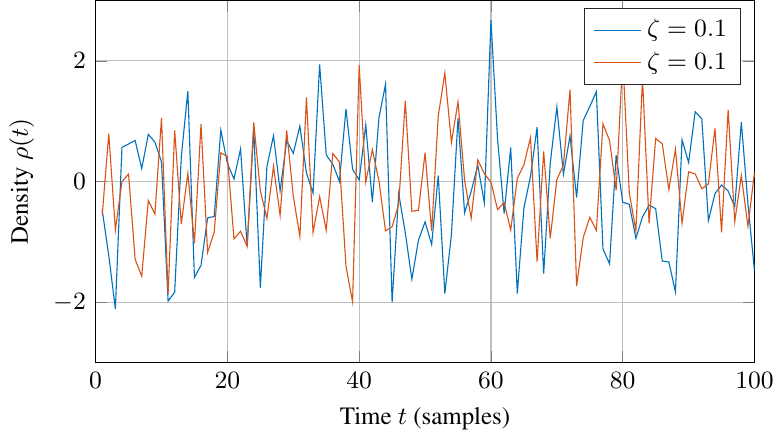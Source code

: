 % This file was created by matlab2tikz.
%
%The latest updates can be retrieved from
%  http://www.mathworks.com/matlabcentral/fileexchange/22022-matlab2tikz-matlab2tikz
%where you can also make suggestions and rate matlab2tikz.
%
\documentclass[tikz]{standalone}
\usepackage[T1]{fontenc}
\usepackage[utf8]{inputenc}
\usepackage{pgfplots}
\usepackage{grffile}
\pgfplotsset{compat=newest}
\usetikzlibrary{plotmarks}
\usetikzlibrary{arrows.meta}
\usepgfplotslibrary{patchplots}
\usepackage{amsmath}

\begin{document}
\definecolor{mycolor1}{rgb}{0.0,0.447,0.741}%
\definecolor{mycolor2}{rgb}{0.85,0.325,0.098}%
%
\begin{tikzpicture}

\begin{axis}[%
width=8.368cm,
height=4.6cm,
at={(0cm,0cm)},
scale only axis,
xmin=0,
xmax=100,
xlabel style={font=\color{white!15!black}},
xlabel={Time $t$ (samples)},
ymin=-3,
ymax=3,
ylabel style={font=\color{white!15!black}},
ylabel={Density $\rho(t)$},
axis background/.style={fill=white},
xmajorgrids,
ymajorgrids,
legend style={legend cell align=left, align=left, draw=white!15!black},
ylabel near ticks,
xlabel near ticks,
ylabel style={font=\small\fontfamily{ptm}\selectfont},
xlabel style={font=\small\fontfamily{ptm}\selectfont},
legend style={font=\small\fontfamily{ptm}\selectfont},,
ticklabel style={font=\small\fontfamily{ptm}\selectfont}
]
\addplot [color=mycolor1]
  table[row sep=crcr]{%
1	-0.471\\
2	-1.226\\
3	-2.11\\
4	0.567\\
5	0.624\\
6	0.681\\
7	0.218\\
8	0.783\\
9	0.655\\
10	0.329\\
11	-1.98\\
12	-1.832\\
13	0.405\\
14	1.499\\
15	-1.587\\
16	-1.385\\
17	-0.601\\
18	-0.577\\
19	0.853\\
20	0.302\\
21	0.043\\
22	0.542\\
23	-1.072\\
24	0.87\\
25	-1.759\\
26	0.252\\
27	0.761\\
28	-0.153\\
29	0.677\\
30	0.469\\
31	0.921\\
32	0.144\\
33	-0.19\\
34	1.943\\
35	0.442\\
36	0.288\\
37	0.005\\
38	1.205\\
39	0.206\\
40	0.028\\
41	0.941\\
42	-0.338\\
43	1.057\\
44	1.615\\
45	-1.998\\
46	-0.199\\
47	-0.847\\
48	-1.616\\
49	-0.969\\
50	-0.666\\
51	-1.041\\
52	0.101\\
53	-1.855\\
54	-0.878\\
55	1.05\\
56	-0.517\\
57	-0.162\\
58	0.272\\
59	-0.352\\
60	2.674\\
61	0.71\\
62	-0.528\\
63	0.565\\
64	-1.853\\
65	-0.436\\
66	0.085\\
67	0.901\\
68	-1.525\\
69	0.306\\
70	1.237\\
71	0.124\\
72	0.754\\
73	-0.262\\
74	1.013\\
75	1.244\\
76	1.491\\
77	-1.113\\
78	-1.363\\
79	0.438\\
80	-0.342\\
81	-0.375\\
82	-0.939\\
83	-0.584\\
84	-0.39\\
85	-0.448\\
86	-1.316\\
87	-1.331\\
88	-1.827\\
89	0.693\\
90	0.318\\
91	1.159\\
92	1.039\\
93	-0.648\\
94	-0.199\\
95	-0.056\\
96	-0.155\\
97	-0.415\\
98	0.984\\
99	-0.363\\
100	-1.48\\
};
\addlegendentry{$\zeta = 0.1$}

\addplot [color=mycolor2]
  table[row sep=crcr]{%
1	-0.56\\
2	0.793\\
3	-0.799\\
4	-0.001\\
5	0.126\\
6	-1.287\\
7	-1.567\\
8	-0.311\\
9	-0.537\\
10	1.054\\
11	-1.867\\
12	0.849\\
13	-0.702\\
14	0.138\\
15	-1.019\\
16	0.955\\
17	-1.172\\
18	-0.836\\
19	0.477\\
20	0.416\\
21	-0.949\\
22	-0.821\\
23	-1.074\\
24	0.981\\
25	-0.148\\
26	-0.61\\
27	0.254\\
28	-0.557\\
29	0.849\\
30	-0.24\\
31	-0.907\\
32	1.396\\
33	-0.844\\
34	-0.247\\
35	-0.804\\
36	0.467\\
37	0.326\\
38	-1.404\\
39	-1.991\\
40	1.931\\
41	-0.007\\
42	0.528\\
43	0.015\\
44	-0.816\\
45	-0.748\\
46	-0.373\\
47	1.337\\
48	-0.492\\
49	-0.474\\
50	0.478\\
51	-0.821\\
52	1.084\\
53	1.8\\
54	0.648\\
55	1.323\\
56	0.024\\
57	-0.606\\
58	0.359\\
59	0.132\\
60	-0.008\\
61	-0.463\\
62	-0.346\\
63	-0.802\\
64	0.053\\
65	0.28\\
66	0.729\\
67	-1.326\\
68	0.502\\
69	-0.939\\
70	0.033\\
71	0.274\\
72	1.524\\
73	-1.731\\
74	-0.928\\
75	-0.589\\
76	-0.806\\
77	0.957\\
78	0.681\\
79	-0.143\\
80	2.058\\
81	-0.19\\
82	-0.813\\
83	1.71\\
84	-0.69\\
85	0.714\\
86	0.627\\
87	-0.131\\
88	0.536\\
89	-0.688\\
90	0.163\\
91	0.128\\
92	-0.117\\
93	-0.038\\
94	0.882\\
95	-0.841\\
96	1.189\\
97	-0.659\\
98	0.101\\
99	-0.739\\
100	0.153\\
};
\addlegendentry{$\zeta = 0.1$}

\end{axis}
\end{tikzpicture}%
\end{document}
